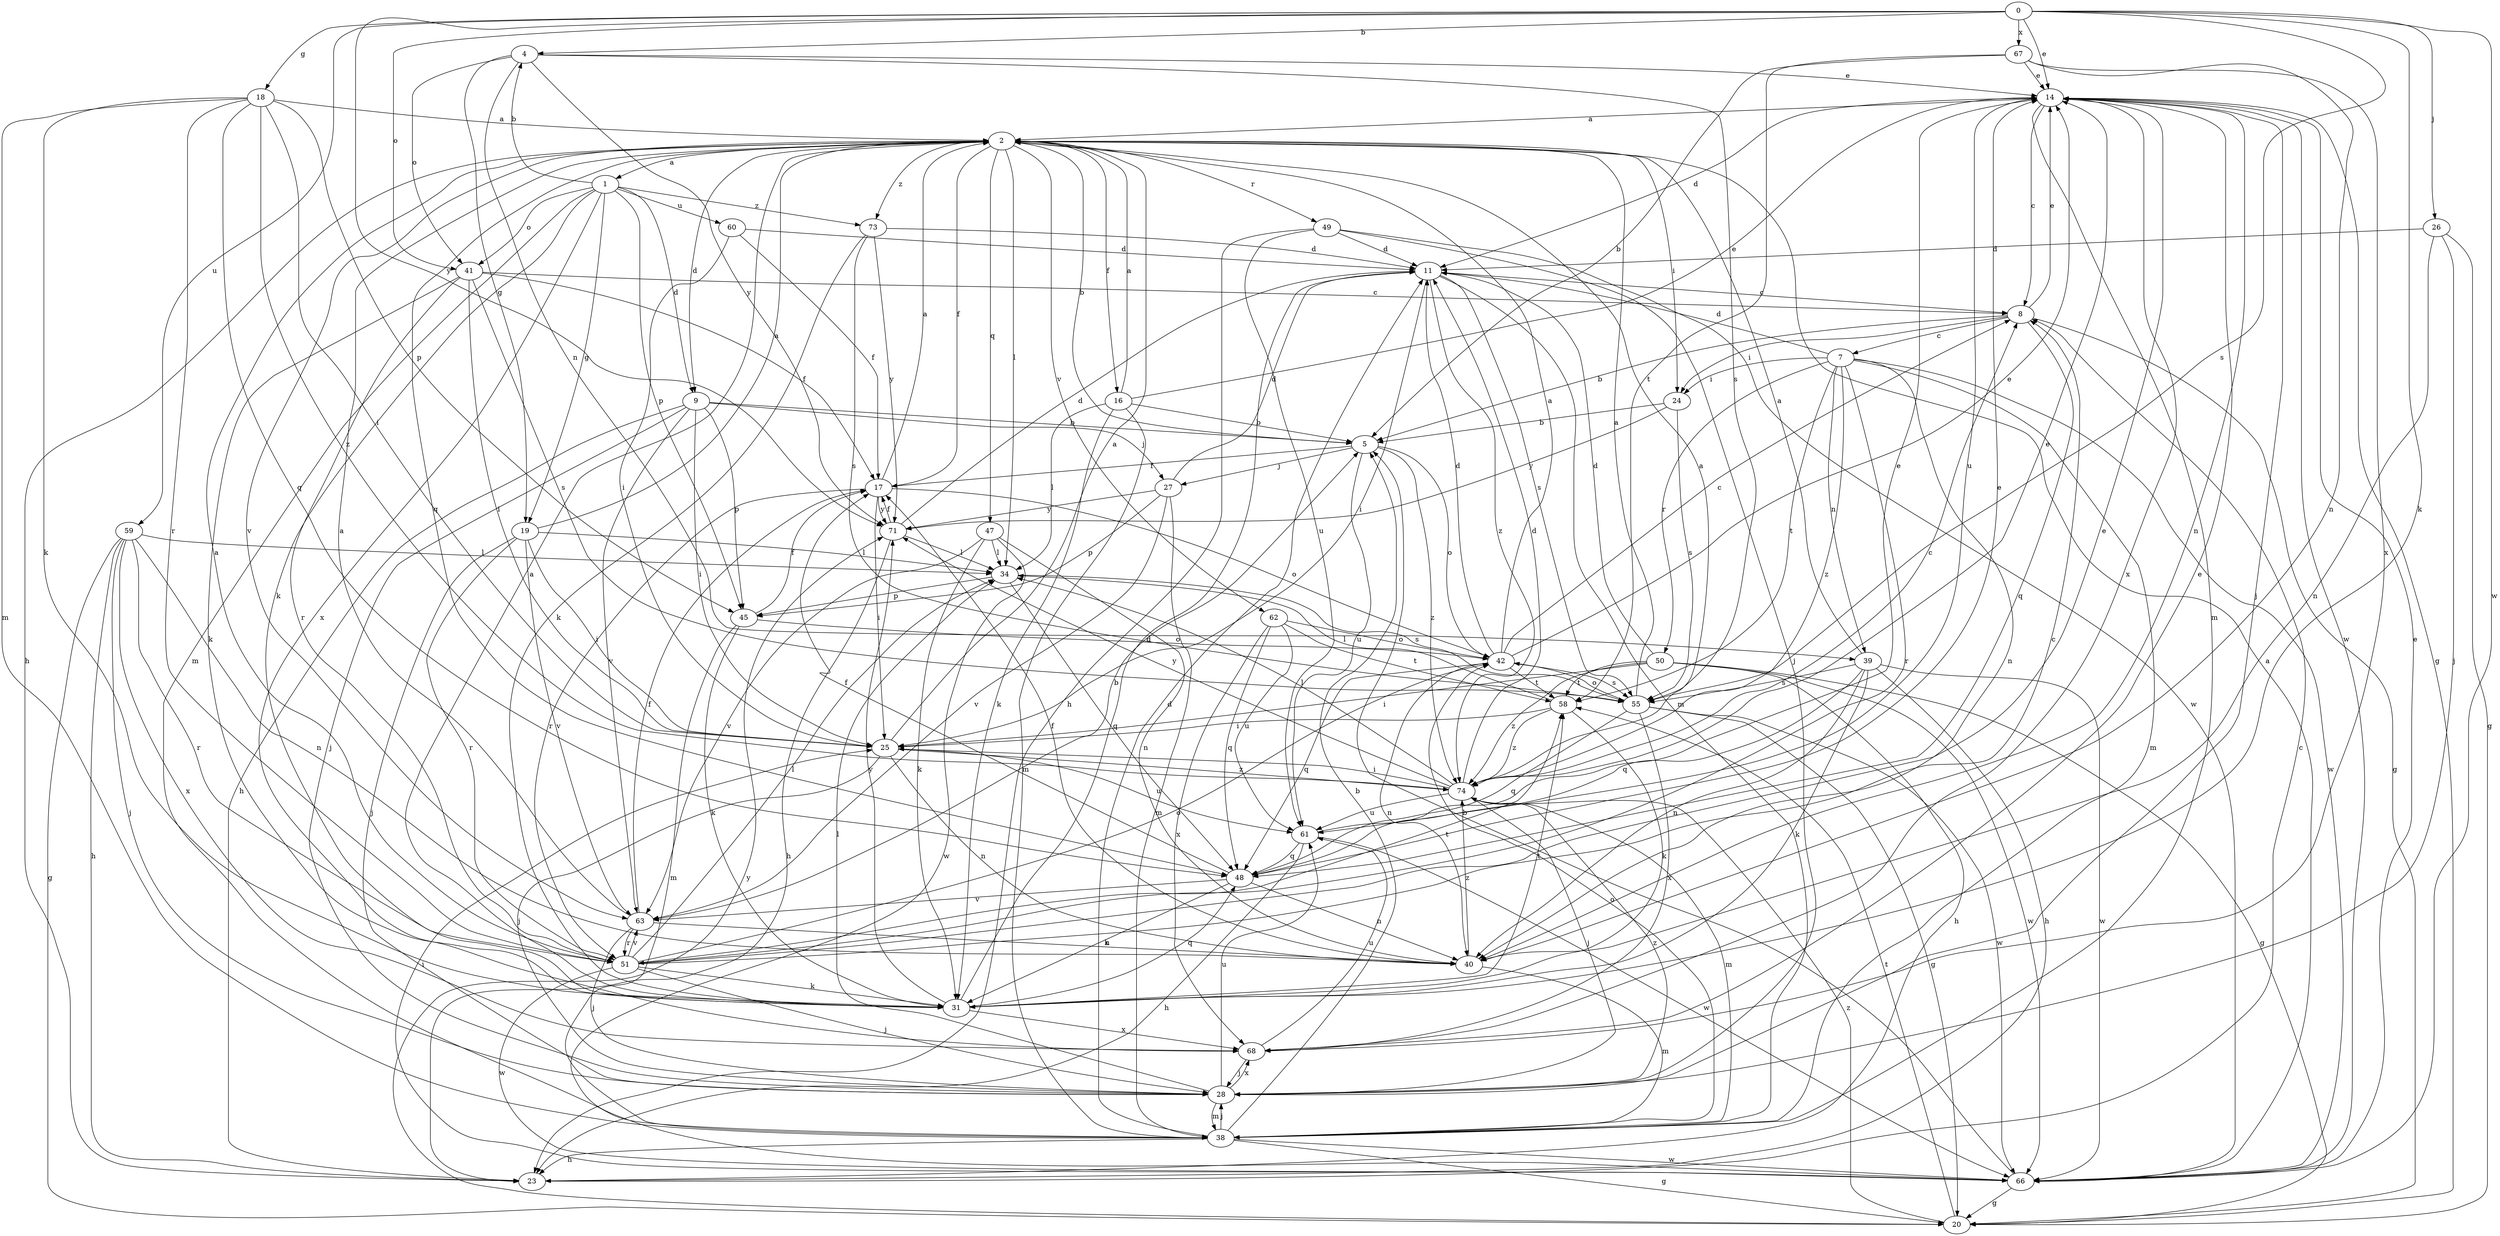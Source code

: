 strict digraph  {
0;
1;
2;
4;
5;
7;
8;
9;
11;
14;
16;
17;
18;
19;
20;
23;
24;
25;
26;
27;
28;
31;
34;
38;
39;
40;
41;
42;
45;
47;
48;
49;
50;
51;
55;
58;
59;
60;
61;
62;
63;
66;
67;
68;
71;
73;
74;
0 -> 4  [label=b];
0 -> 14  [label=e];
0 -> 18  [label=g];
0 -> 26  [label=j];
0 -> 31  [label=k];
0 -> 41  [label=o];
0 -> 55  [label=s];
0 -> 59  [label=u];
0 -> 66  [label=w];
0 -> 67  [label=x];
0 -> 71  [label=y];
1 -> 4  [label=b];
1 -> 9  [label=d];
1 -> 19  [label=g];
1 -> 31  [label=k];
1 -> 38  [label=m];
1 -> 41  [label=o];
1 -> 45  [label=p];
1 -> 60  [label=u];
1 -> 68  [label=x];
1 -> 73  [label=z];
2 -> 1  [label=a];
2 -> 5  [label=b];
2 -> 9  [label=d];
2 -> 16  [label=f];
2 -> 17  [label=f];
2 -> 23  [label=h];
2 -> 24  [label=i];
2 -> 34  [label=l];
2 -> 47  [label=q];
2 -> 48  [label=q];
2 -> 49  [label=r];
2 -> 62  [label=v];
2 -> 63  [label=v];
2 -> 73  [label=z];
4 -> 14  [label=e];
4 -> 19  [label=g];
4 -> 39  [label=n];
4 -> 41  [label=o];
4 -> 55  [label=s];
4 -> 71  [label=y];
5 -> 17  [label=f];
5 -> 27  [label=j];
5 -> 42  [label=o];
5 -> 61  [label=u];
5 -> 74  [label=z];
7 -> 11  [label=d];
7 -> 24  [label=i];
7 -> 38  [label=m];
7 -> 39  [label=n];
7 -> 40  [label=n];
7 -> 50  [label=r];
7 -> 51  [label=r];
7 -> 58  [label=t];
7 -> 66  [label=w];
7 -> 74  [label=z];
8 -> 5  [label=b];
8 -> 7  [label=c];
8 -> 14  [label=e];
8 -> 20  [label=g];
8 -> 24  [label=i];
8 -> 48  [label=q];
9 -> 5  [label=b];
9 -> 23  [label=h];
9 -> 25  [label=i];
9 -> 27  [label=j];
9 -> 28  [label=j];
9 -> 45  [label=p];
9 -> 63  [label=v];
11 -> 8  [label=c];
11 -> 25  [label=i];
11 -> 38  [label=m];
11 -> 55  [label=s];
11 -> 74  [label=z];
14 -> 2  [label=a];
14 -> 8  [label=c];
14 -> 11  [label=d];
14 -> 20  [label=g];
14 -> 28  [label=j];
14 -> 38  [label=m];
14 -> 40  [label=n];
14 -> 61  [label=u];
14 -> 66  [label=w];
14 -> 68  [label=x];
16 -> 2  [label=a];
16 -> 5  [label=b];
16 -> 14  [label=e];
16 -> 31  [label=k];
16 -> 34  [label=l];
16 -> 38  [label=m];
17 -> 2  [label=a];
17 -> 25  [label=i];
17 -> 42  [label=o];
17 -> 51  [label=r];
17 -> 71  [label=y];
18 -> 2  [label=a];
18 -> 25  [label=i];
18 -> 31  [label=k];
18 -> 38  [label=m];
18 -> 45  [label=p];
18 -> 48  [label=q];
18 -> 51  [label=r];
18 -> 74  [label=z];
19 -> 2  [label=a];
19 -> 25  [label=i];
19 -> 28  [label=j];
19 -> 34  [label=l];
19 -> 51  [label=r];
19 -> 63  [label=v];
20 -> 58  [label=t];
20 -> 71  [label=y];
20 -> 74  [label=z];
23 -> 8  [label=c];
24 -> 5  [label=b];
24 -> 55  [label=s];
24 -> 71  [label=y];
25 -> 2  [label=a];
25 -> 28  [label=j];
25 -> 40  [label=n];
25 -> 61  [label=u];
25 -> 74  [label=z];
26 -> 11  [label=d];
26 -> 20  [label=g];
26 -> 28  [label=j];
26 -> 40  [label=n];
27 -> 11  [label=d];
27 -> 38  [label=m];
27 -> 45  [label=p];
27 -> 63  [label=v];
27 -> 71  [label=y];
28 -> 34  [label=l];
28 -> 38  [label=m];
28 -> 61  [label=u];
28 -> 68  [label=x];
28 -> 74  [label=z];
31 -> 2  [label=a];
31 -> 11  [label=d];
31 -> 48  [label=q];
31 -> 58  [label=t];
31 -> 68  [label=x];
31 -> 71  [label=y];
34 -> 45  [label=p];
34 -> 48  [label=q];
34 -> 55  [label=s];
38 -> 5  [label=b];
38 -> 11  [label=d];
38 -> 20  [label=g];
38 -> 23  [label=h];
38 -> 28  [label=j];
38 -> 42  [label=o];
38 -> 66  [label=w];
39 -> 2  [label=a];
39 -> 23  [label=h];
39 -> 31  [label=k];
39 -> 40  [label=n];
39 -> 48  [label=q];
39 -> 55  [label=s];
39 -> 66  [label=w];
40 -> 17  [label=f];
40 -> 38  [label=m];
40 -> 74  [label=z];
41 -> 8  [label=c];
41 -> 17  [label=f];
41 -> 25  [label=i];
41 -> 31  [label=k];
41 -> 51  [label=r];
41 -> 55  [label=s];
42 -> 2  [label=a];
42 -> 8  [label=c];
42 -> 11  [label=d];
42 -> 14  [label=e];
42 -> 40  [label=n];
42 -> 48  [label=q];
42 -> 55  [label=s];
42 -> 58  [label=t];
45 -> 17  [label=f];
45 -> 31  [label=k];
45 -> 38  [label=m];
45 -> 42  [label=o];
47 -> 31  [label=k];
47 -> 34  [label=l];
47 -> 40  [label=n];
47 -> 63  [label=v];
47 -> 66  [label=w];
48 -> 14  [label=e];
48 -> 17  [label=f];
48 -> 31  [label=k];
48 -> 40  [label=n];
48 -> 63  [label=v];
49 -> 11  [label=d];
49 -> 23  [label=h];
49 -> 28  [label=j];
49 -> 61  [label=u];
49 -> 66  [label=w];
50 -> 11  [label=d];
50 -> 20  [label=g];
50 -> 23  [label=h];
50 -> 25  [label=i];
50 -> 58  [label=t];
50 -> 66  [label=w];
50 -> 74  [label=z];
51 -> 2  [label=a];
51 -> 8  [label=c];
51 -> 14  [label=e];
51 -> 28  [label=j];
51 -> 31  [label=k];
51 -> 34  [label=l];
51 -> 42  [label=o];
51 -> 58  [label=t];
51 -> 63  [label=v];
51 -> 66  [label=w];
55 -> 2  [label=a];
55 -> 20  [label=g];
55 -> 42  [label=o];
55 -> 48  [label=q];
55 -> 66  [label=w];
55 -> 68  [label=x];
58 -> 25  [label=i];
58 -> 31  [label=k];
58 -> 34  [label=l];
58 -> 74  [label=z];
59 -> 20  [label=g];
59 -> 23  [label=h];
59 -> 28  [label=j];
59 -> 34  [label=l];
59 -> 40  [label=n];
59 -> 51  [label=r];
59 -> 68  [label=x];
60 -> 11  [label=d];
60 -> 17  [label=f];
60 -> 25  [label=i];
61 -> 14  [label=e];
61 -> 23  [label=h];
61 -> 48  [label=q];
61 -> 66  [label=w];
62 -> 42  [label=o];
62 -> 48  [label=q];
62 -> 58  [label=t];
62 -> 61  [label=u];
62 -> 68  [label=x];
63 -> 2  [label=a];
63 -> 5  [label=b];
63 -> 17  [label=f];
63 -> 28  [label=j];
63 -> 40  [label=n];
63 -> 51  [label=r];
66 -> 2  [label=a];
66 -> 5  [label=b];
66 -> 14  [label=e];
66 -> 20  [label=g];
66 -> 25  [label=i];
67 -> 5  [label=b];
67 -> 14  [label=e];
67 -> 40  [label=n];
67 -> 58  [label=t];
67 -> 68  [label=x];
68 -> 14  [label=e];
68 -> 28  [label=j];
68 -> 61  [label=u];
71 -> 11  [label=d];
71 -> 17  [label=f];
71 -> 23  [label=h];
71 -> 34  [label=l];
73 -> 11  [label=d];
73 -> 31  [label=k];
73 -> 55  [label=s];
73 -> 71  [label=y];
74 -> 2  [label=a];
74 -> 8  [label=c];
74 -> 11  [label=d];
74 -> 14  [label=e];
74 -> 25  [label=i];
74 -> 28  [label=j];
74 -> 34  [label=l];
74 -> 38  [label=m];
74 -> 61  [label=u];
74 -> 71  [label=y];
}
